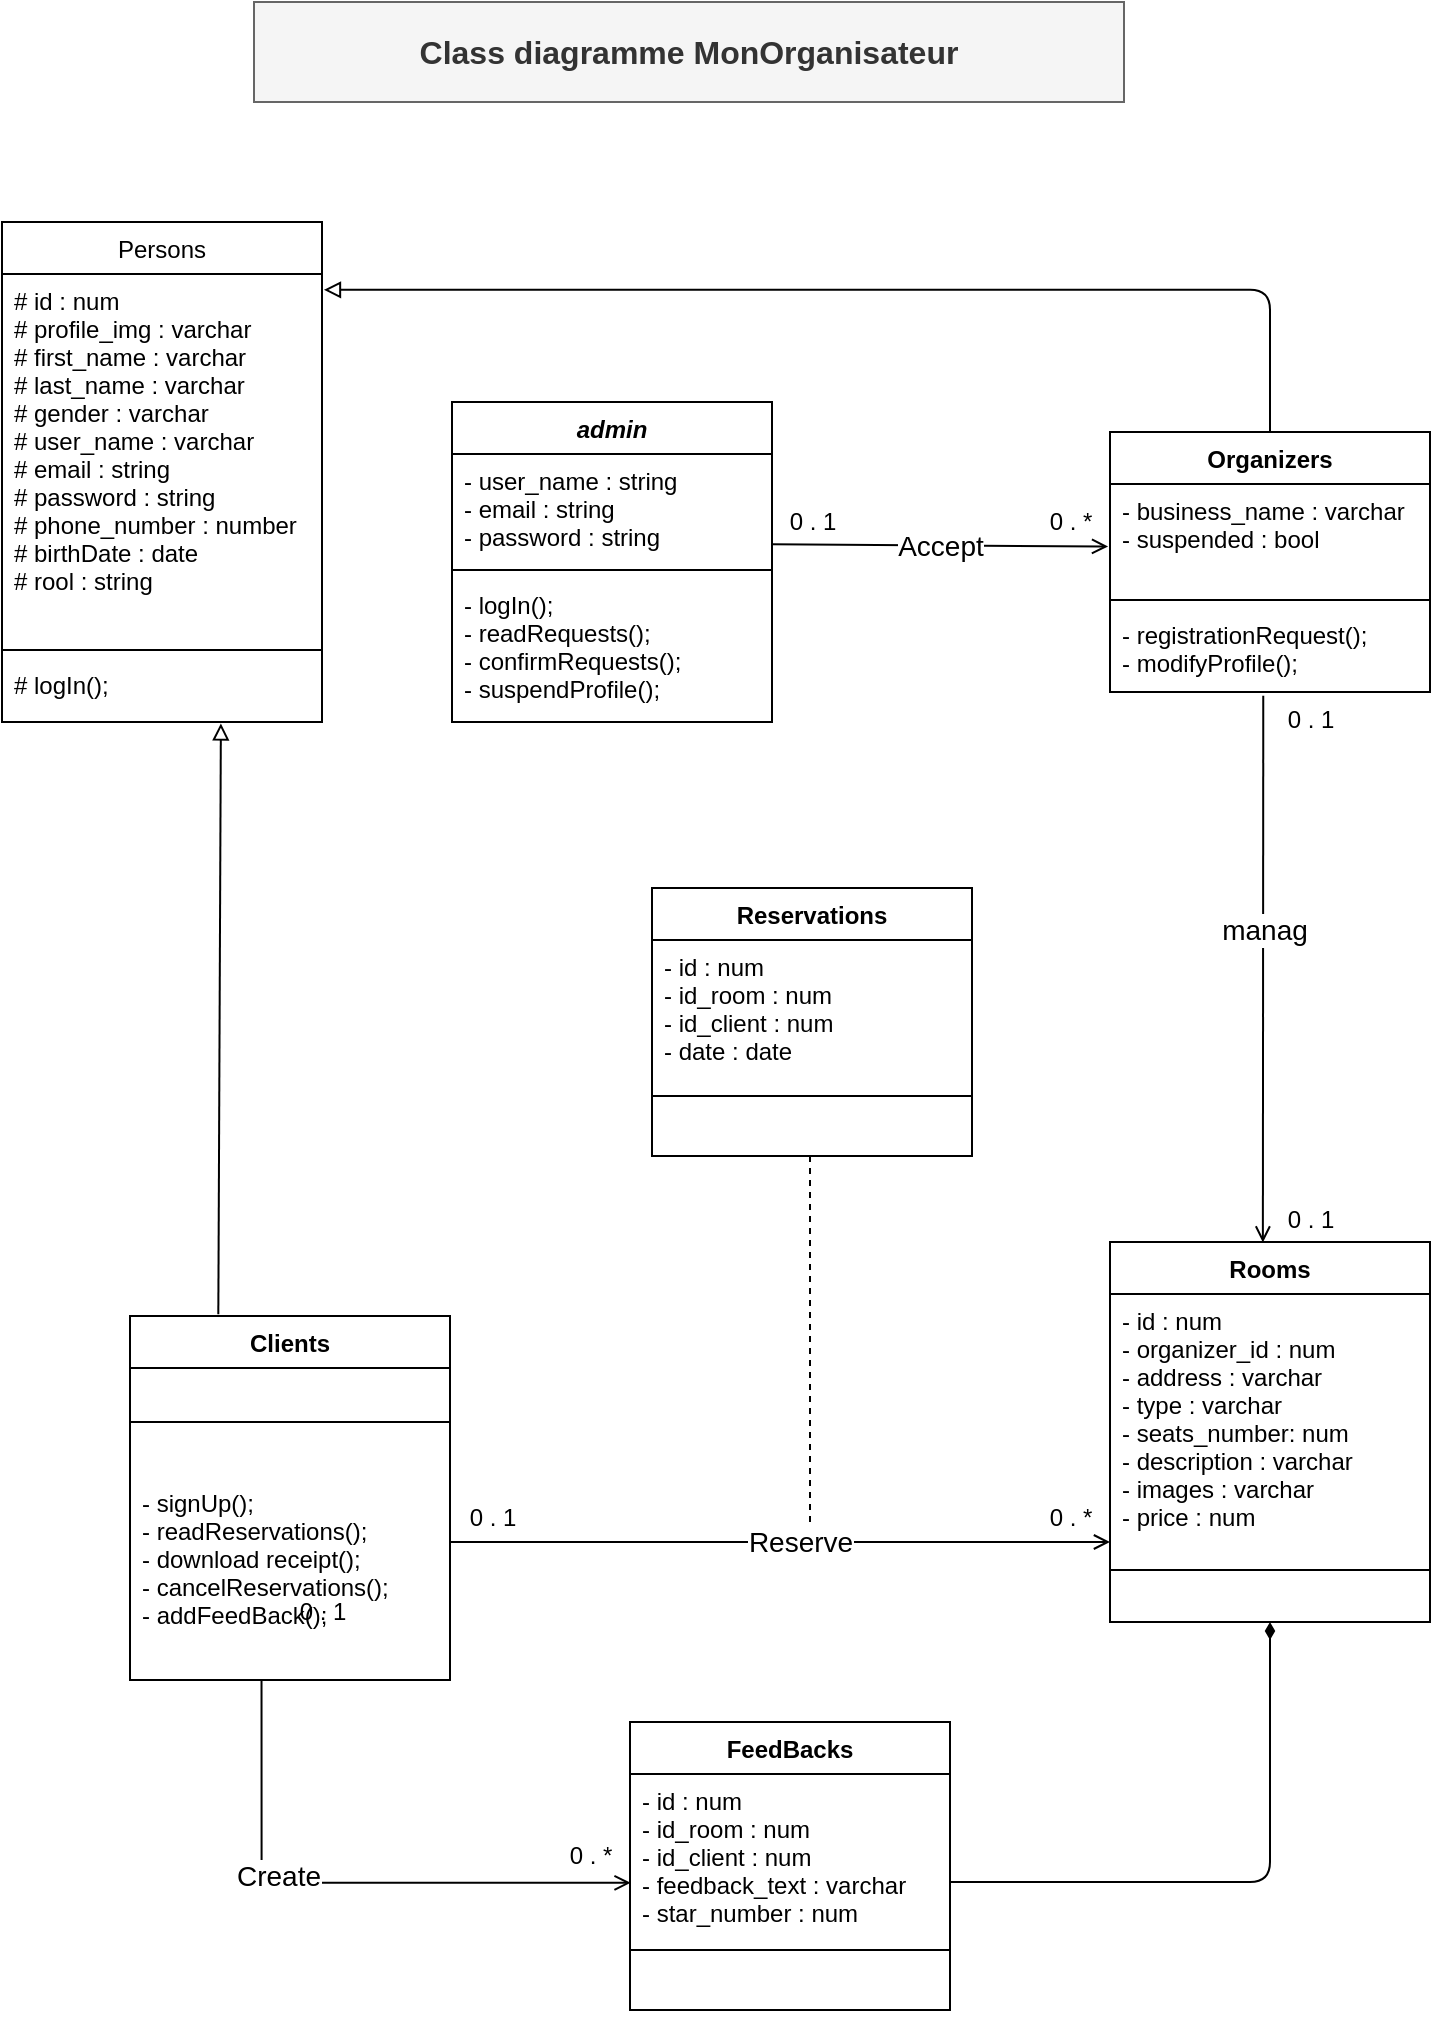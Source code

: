 <mxfile>
    <diagram id="C5RBs43oDa-KdzZeNtuy" name="Page-1">
        <mxGraphModel dx="535" dy="478" grid="1" gridSize="10" guides="1" tooltips="1" connect="1" arrows="1" fold="1" page="1" pageScale="1" pageWidth="827" pageHeight="1169" background="none" math="0" shadow="0">
            <root>
                <mxCell id="WIyWlLk6GJQsqaUBKTNV-0"/>
                <mxCell id="WIyWlLk6GJQsqaUBKTNV-1" parent="WIyWlLk6GJQsqaUBKTNV-0"/>
                <mxCell id="11" value="Accept" style="edgeStyle=none;html=1;entryX=-0.006;entryY=0.579;entryDx=0;entryDy=0;entryPerimeter=0;fontSize=14;endArrow=open;endFill=0;exitX=0.998;exitY=0.836;exitDx=0;exitDy=0;exitPerimeter=0;" parent="WIyWlLk6GJQsqaUBKTNV-1" source="zkfFHV4jXpPFQw0GAbJ--3" target="hnSqmG0Yy7BRk4eY8sw1-3" edge="1">
                    <mxGeometry relative="1" as="geometry"/>
                </mxCell>
                <mxCell id="zkfFHV4jXpPFQw0GAbJ--0" value="admin" style="swimlane;fontStyle=3;align=center;verticalAlign=top;childLayout=stackLayout;horizontal=1;startSize=26;horizontalStack=0;resizeParent=1;resizeLast=0;collapsible=1;marginBottom=0;rounded=0;shadow=0;strokeWidth=1;" parent="WIyWlLk6GJQsqaUBKTNV-1" vertex="1">
                    <mxGeometry x="295" y="220" width="160" height="160" as="geometry">
                        <mxRectangle x="230" y="140" width="160" height="26" as="alternateBounds"/>
                    </mxGeometry>
                </mxCell>
                <mxCell id="zkfFHV4jXpPFQw0GAbJ--3" value="- user_name : string&#10;- email : string &#10;- password : string" style="text;align=left;verticalAlign=top;spacingLeft=4;spacingRight=4;overflow=hidden;rotatable=0;points=[[0,0.5],[1,0.5]];portConstraint=eastwest;rounded=0;shadow=0;html=0;" parent="zkfFHV4jXpPFQw0GAbJ--0" vertex="1">
                    <mxGeometry y="26" width="160" height="54" as="geometry"/>
                </mxCell>
                <mxCell id="zkfFHV4jXpPFQw0GAbJ--4" value="" style="line;html=1;strokeWidth=1;align=left;verticalAlign=middle;spacingTop=-1;spacingLeft=3;spacingRight=3;rotatable=0;labelPosition=right;points=[];portConstraint=eastwest;" parent="zkfFHV4jXpPFQw0GAbJ--0" vertex="1">
                    <mxGeometry y="80" width="160" height="8" as="geometry"/>
                </mxCell>
                <mxCell id="hnSqmG0Yy7BRk4eY8sw1-14" value="- logIn();&#10;- readRequests();&#10;- confirmRequests();&#10;- suspendProfile();" style="text;align=left;verticalAlign=top;spacingLeft=4;spacingRight=4;overflow=hidden;rotatable=0;points=[[0,0.5],[1,0.5]];portConstraint=eastwest;" parent="zkfFHV4jXpPFQw0GAbJ--0" vertex="1">
                    <mxGeometry y="88" width="160" height="62" as="geometry"/>
                </mxCell>
                <mxCell id="zkfFHV4jXpPFQw0GAbJ--6" value="Clients" style="swimlane;fontStyle=1;align=center;verticalAlign=top;childLayout=stackLayout;horizontal=1;startSize=26;horizontalStack=0;resizeParent=1;resizeLast=0;collapsible=1;marginBottom=0;rounded=0;shadow=0;strokeWidth=1;" parent="WIyWlLk6GJQsqaUBKTNV-1" vertex="1">
                    <mxGeometry x="134" y="677" width="160" height="182" as="geometry">
                        <mxRectangle x="130" y="380" width="160" height="26" as="alternateBounds"/>
                    </mxGeometry>
                </mxCell>
                <mxCell id="zkfFHV4jXpPFQw0GAbJ--9" value="" style="line;html=1;strokeWidth=1;align=left;verticalAlign=middle;spacingTop=-1;spacingLeft=3;spacingRight=3;rotatable=0;labelPosition=right;points=[];portConstraint=eastwest;" parent="zkfFHV4jXpPFQw0GAbJ--6" vertex="1">
                    <mxGeometry y="26" width="160" height="54" as="geometry"/>
                </mxCell>
                <mxCell id="zkfFHV4jXpPFQw0GAbJ--11" value="- signUp();&#10;- readReservations();&#10;- download receipt();&#10;- cancelReservations();&#10;- addFeedBack();" style="text;align=left;verticalAlign=top;spacingLeft=4;spacingRight=4;overflow=hidden;rotatable=0;points=[[0,0.5],[1,0.5]];portConstraint=eastwest;" parent="zkfFHV4jXpPFQw0GAbJ--6" vertex="1">
                    <mxGeometry y="80" width="160" height="102" as="geometry"/>
                </mxCell>
                <mxCell id="zkfFHV4jXpPFQw0GAbJ--17" value="Rooms" style="swimlane;fontStyle=1;align=center;verticalAlign=top;childLayout=stackLayout;horizontal=1;startSize=26;horizontalStack=0;resizeParent=1;resizeLast=0;collapsible=1;marginBottom=0;rounded=0;shadow=0;strokeWidth=1;" parent="WIyWlLk6GJQsqaUBKTNV-1" vertex="1">
                    <mxGeometry x="624" y="640" width="160" height="190" as="geometry">
                        <mxRectangle x="550" y="140" width="160" height="26" as="alternateBounds"/>
                    </mxGeometry>
                </mxCell>
                <mxCell id="zkfFHV4jXpPFQw0GAbJ--20" value="- id : num&#10;- organizer_id : num&#10;- address : varchar&#10;- type : varchar&#10;- seats_number: num&#10;- description : varchar&#10;- images : varchar&#10;- price : num" style="text;align=left;verticalAlign=top;spacingLeft=4;spacingRight=4;overflow=hidden;rotatable=0;points=[[0,0.5],[1,0.5]];portConstraint=eastwest;rounded=0;shadow=0;html=0;" parent="zkfFHV4jXpPFQw0GAbJ--17" vertex="1">
                    <mxGeometry y="26" width="160" height="134" as="geometry"/>
                </mxCell>
                <mxCell id="zkfFHV4jXpPFQw0GAbJ--23" value="" style="line;html=1;strokeWidth=1;align=left;verticalAlign=middle;spacingTop=-1;spacingLeft=3;spacingRight=3;rotatable=0;labelPosition=right;points=[];portConstraint=eastwest;" parent="zkfFHV4jXpPFQw0GAbJ--17" vertex="1">
                    <mxGeometry y="160" width="160" height="8" as="geometry"/>
                </mxCell>
                <mxCell id="hnSqmG0Yy7BRk4eY8sw1-23" value="&lt;font style=&quot;font-size: 14px&quot;&gt;manag&lt;/font&gt;" style="rounded=0;orthogonalLoop=1;jettySize=auto;html=1;entryX=0.309;entryY=0.001;entryDx=0;entryDy=0;endArrow=open;endFill=0;entryPerimeter=0;exitX=0.479;exitY=1.045;exitDx=0;exitDy=0;exitPerimeter=0;" parent="WIyWlLk6GJQsqaUBKTNV-1" source="hnSqmG0Yy7BRk4eY8sw1-6" edge="1">
                    <mxGeometry x="-0.143" relative="1" as="geometry">
                        <mxPoint as="offset"/>
                        <mxPoint x="702.12" y="449.98" as="sourcePoint"/>
                        <mxPoint x="700.44" y="640.214" as="targetPoint"/>
                    </mxGeometry>
                </mxCell>
                <mxCell id="25" style="edgeStyle=orthogonalEdgeStyle;html=1;entryX=1.006;entryY=0.043;entryDx=0;entryDy=0;entryPerimeter=0;fontSize=14;endArrow=block;endFill=0;" parent="WIyWlLk6GJQsqaUBKTNV-1" source="hnSqmG0Yy7BRk4eY8sw1-2" target="17" edge="1">
                    <mxGeometry relative="1" as="geometry">
                        <Array as="points">
                            <mxPoint x="704" y="164"/>
                        </Array>
                    </mxGeometry>
                </mxCell>
                <mxCell id="hnSqmG0Yy7BRk4eY8sw1-2" value="Organizers" style="swimlane;fontStyle=1;align=center;verticalAlign=top;childLayout=stackLayout;horizontal=1;startSize=26;horizontalStack=0;resizeParent=1;resizeLast=0;collapsible=1;marginBottom=0;rounded=0;shadow=0;strokeWidth=1;" parent="WIyWlLk6GJQsqaUBKTNV-1" vertex="1">
                    <mxGeometry x="624" y="235" width="160" height="130" as="geometry">
                        <mxRectangle x="130" y="380" width="160" height="26" as="alternateBounds"/>
                    </mxGeometry>
                </mxCell>
                <mxCell id="hnSqmG0Yy7BRk4eY8sw1-3" value="- business_name : varchar&#10;- suspended : bool&#10;" style="text;align=left;verticalAlign=top;spacingLeft=4;spacingRight=4;overflow=hidden;rotatable=0;points=[[0,0.5],[1,0.5]];portConstraint=eastwest;" parent="hnSqmG0Yy7BRk4eY8sw1-2" vertex="1">
                    <mxGeometry y="26" width="160" height="54" as="geometry"/>
                </mxCell>
                <mxCell id="hnSqmG0Yy7BRk4eY8sw1-5" value="" style="line;html=1;strokeWidth=1;align=left;verticalAlign=middle;spacingTop=-1;spacingLeft=3;spacingRight=3;rotatable=0;labelPosition=right;points=[];portConstraint=eastwest;" parent="hnSqmG0Yy7BRk4eY8sw1-2" vertex="1">
                    <mxGeometry y="80" width="160" height="8" as="geometry"/>
                </mxCell>
                <mxCell id="hnSqmG0Yy7BRk4eY8sw1-6" value="- registrationRequest();&#10;- modifyProfile();" style="text;align=left;verticalAlign=top;spacingLeft=4;spacingRight=4;overflow=hidden;rotatable=0;points=[[0,0.5],[1,0.5]];portConstraint=eastwest;fontStyle=0" parent="hnSqmG0Yy7BRk4eY8sw1-2" vertex="1">
                    <mxGeometry y="88" width="160" height="42" as="geometry"/>
                </mxCell>
                <mxCell id="hnSqmG0Yy7BRk4eY8sw1-31" value="0 . 1" style="text;html=1;align=center;verticalAlign=middle;resizable=0;points=[];autosize=1;strokeColor=none;fillColor=none;" parent="WIyWlLk6GJQsqaUBKTNV-1" vertex="1">
                    <mxGeometry x="704" y="369" width="40" height="20" as="geometry"/>
                </mxCell>
                <mxCell id="0Lztt-GUsqqOhuTnTzYa-19" style="edgeStyle=orthogonalEdgeStyle;rounded=0;orthogonalLoop=1;jettySize=auto;html=1;endArrow=none;endFill=0;dashed=1;" parent="WIyWlLk6GJQsqaUBKTNV-1" source="0Lztt-GUsqqOhuTnTzYa-0" edge="1">
                    <mxGeometry relative="1" as="geometry">
                        <mxPoint x="474" y="790" as="targetPoint"/>
                        <Array as="points">
                            <mxPoint x="474" y="750"/>
                        </Array>
                    </mxGeometry>
                </mxCell>
                <mxCell id="0Lztt-GUsqqOhuTnTzYa-0" value="Reservations" style="swimlane;fontStyle=1;align=center;verticalAlign=top;childLayout=stackLayout;horizontal=1;startSize=26;horizontalStack=0;resizeParent=1;resizeParentMax=0;resizeLast=0;collapsible=1;marginBottom=0;" parent="WIyWlLk6GJQsqaUBKTNV-1" vertex="1">
                    <mxGeometry x="395" y="463" width="160" height="134" as="geometry"/>
                </mxCell>
                <mxCell id="0Lztt-GUsqqOhuTnTzYa-1" value="- id : num&#10;- id_room : num&#10;- id_client : num&#10;- date : date" style="text;strokeColor=none;fillColor=none;align=left;verticalAlign=top;spacingLeft=4;spacingRight=4;overflow=hidden;rotatable=0;points=[[0,0.5],[1,0.5]];portConstraint=eastwest;" parent="0Lztt-GUsqqOhuTnTzYa-0" vertex="1">
                    <mxGeometry y="26" width="160" height="74" as="geometry"/>
                </mxCell>
                <mxCell id="0Lztt-GUsqqOhuTnTzYa-2" value="" style="line;strokeWidth=1;fillColor=none;align=left;verticalAlign=middle;spacingTop=-1;spacingLeft=3;spacingRight=3;rotatable=0;labelPosition=right;points=[];portConstraint=eastwest;" parent="0Lztt-GUsqqOhuTnTzYa-0" vertex="1">
                    <mxGeometry y="100" width="160" height="8" as="geometry"/>
                </mxCell>
                <mxCell id="0Lztt-GUsqqOhuTnTzYa-3" value="  " style="text;strokeColor=none;fillColor=none;align=left;verticalAlign=top;spacingLeft=4;spacingRight=4;overflow=hidden;rotatable=0;points=[[0,0.5],[1,0.5]];portConstraint=eastwest;" parent="0Lztt-GUsqqOhuTnTzYa-0" vertex="1">
                    <mxGeometry y="108" width="160" height="26" as="geometry"/>
                </mxCell>
                <mxCell id="0Lztt-GUsqqOhuTnTzYa-16" value="&lt;font style=&quot;font-size: 14px&quot;&gt;Reserve&lt;/font&gt;" style="edgeStyle=orthogonalEdgeStyle;rounded=0;orthogonalLoop=1;jettySize=auto;html=1;endArrow=open;endFill=0;exitX=1;exitY=0.5;exitDx=0;exitDy=0;" parent="WIyWlLk6GJQsqaUBKTNV-1" source="zkfFHV4jXpPFQw0GAbJ--11" edge="1">
                    <mxGeometry x="0.11" relative="1" as="geometry">
                        <mxPoint x="624" y="790" as="targetPoint"/>
                        <mxPoint x="214" y="620" as="sourcePoint"/>
                        <Array as="points">
                            <mxPoint x="294" y="790"/>
                            <mxPoint x="624" y="790"/>
                        </Array>
                        <mxPoint as="offset"/>
                    </mxGeometry>
                </mxCell>
                <mxCell id="0Lztt-GUsqqOhuTnTzYa-25" value="0 . *" style="text;html=1;align=center;verticalAlign=middle;resizable=0;points=[];autosize=1;strokeColor=none;fillColor=none;" parent="WIyWlLk6GJQsqaUBKTNV-1" vertex="1">
                    <mxGeometry x="584" y="768" width="40" height="20" as="geometry"/>
                </mxCell>
                <mxCell id="0Lztt-GUsqqOhuTnTzYa-29" value="0 . 1" style="text;html=1;align=center;verticalAlign=middle;resizable=0;points=[];autosize=1;strokeColor=none;fillColor=none;" parent="WIyWlLk6GJQsqaUBKTNV-1" vertex="1">
                    <mxGeometry x="704" y="619" width="40" height="20" as="geometry"/>
                </mxCell>
                <mxCell id="EMp324s8wfC5n-Xx8XAB-0" value="&lt;font style=&quot;font-size: 16px&quot;&gt;&lt;b&gt;Class diagramme MonOrganisateur&lt;/b&gt;&lt;/font&gt;" style="text;html=1;strokeColor=#666666;fillColor=#f5f5f5;align=center;verticalAlign=middle;whiteSpace=wrap;rounded=0;fontColor=#333333;" parent="WIyWlLk6GJQsqaUBKTNV-1" vertex="1">
                    <mxGeometry x="196" y="20" width="435" height="50" as="geometry"/>
                </mxCell>
                <mxCell id="0" value="FeedBacks" style="swimlane;fontStyle=1;align=center;verticalAlign=top;childLayout=stackLayout;horizontal=1;startSize=26;horizontalStack=0;resizeParent=1;resizeParentMax=0;resizeLast=0;collapsible=1;marginBottom=0;" parent="WIyWlLk6GJQsqaUBKTNV-1" vertex="1">
                    <mxGeometry x="384" y="880" width="160" height="144" as="geometry"/>
                </mxCell>
                <mxCell id="1" value="- id : num&#10;- id_room : num&#10;- id_client : num&#10;- feedback_text : varchar&#10;- star_number : num" style="text;strokeColor=none;fillColor=none;align=left;verticalAlign=top;spacingLeft=4;spacingRight=4;overflow=hidden;rotatable=0;points=[[0,0.5],[1,0.5]];portConstraint=eastwest;" parent="0" vertex="1">
                    <mxGeometry y="26" width="160" height="84" as="geometry"/>
                </mxCell>
                <mxCell id="2" value="" style="line;strokeWidth=1;fillColor=none;align=left;verticalAlign=middle;spacingTop=-1;spacingLeft=3;spacingRight=3;rotatable=0;labelPosition=right;points=[];portConstraint=eastwest;" parent="0" vertex="1">
                    <mxGeometry y="110" width="160" height="8" as="geometry"/>
                </mxCell>
                <mxCell id="3" value="  " style="text;strokeColor=none;fillColor=none;align=left;verticalAlign=top;spacingLeft=4;spacingRight=4;overflow=hidden;rotatable=0;points=[[0,0.5],[1,0.5]];portConstraint=eastwest;" parent="0" vertex="1">
                    <mxGeometry y="118" width="160" height="26" as="geometry"/>
                </mxCell>
                <mxCell id="5" style="edgeStyle=orthogonalEdgeStyle;html=1;entryX=0.002;entryY=0.648;entryDx=0;entryDy=0;entryPerimeter=0;endArrow=open;endFill=0;exitX=0.411;exitY=0.996;exitDx=0;exitDy=0;exitPerimeter=0;" parent="WIyWlLk6GJQsqaUBKTNV-1" source="zkfFHV4jXpPFQw0GAbJ--11" target="1" edge="1">
                    <mxGeometry relative="1" as="geometry">
                        <mxPoint x="200" y="860" as="sourcePoint"/>
                    </mxGeometry>
                </mxCell>
                <mxCell id="6" value="&lt;font style=&quot;font-size: 14px&quot;&gt;Create&lt;/font&gt;" style="edgeLabel;html=1;align=center;verticalAlign=middle;resizable=0;points=[];" parent="5" vertex="1" connectable="0">
                    <mxGeometry x="-0.235" y="4" relative="1" as="geometry">
                        <mxPoint as="offset"/>
                    </mxGeometry>
                </mxCell>
                <mxCell id="7" value="0 . 1" style="text;html=1;align=center;verticalAlign=middle;resizable=0;points=[];autosize=1;strokeColor=none;fillColor=none;" parent="WIyWlLk6GJQsqaUBKTNV-1" vertex="1">
                    <mxGeometry x="210" y="815" width="40" height="20" as="geometry"/>
                </mxCell>
                <mxCell id="8" value="0 . *" style="text;html=1;align=center;verticalAlign=middle;resizable=0;points=[];autosize=1;strokeColor=none;fillColor=none;" parent="WIyWlLk6GJQsqaUBKTNV-1" vertex="1">
                    <mxGeometry x="344" y="937" width="40" height="20" as="geometry"/>
                </mxCell>
                <mxCell id="9" style="edgeStyle=orthogonalEdgeStyle;html=1;entryX=0.5;entryY=1;entryDx=0;entryDy=0;fontSize=14;endArrow=diamondThin;endFill=1;" parent="WIyWlLk6GJQsqaUBKTNV-1" source="1" target="zkfFHV4jXpPFQw0GAbJ--17" edge="1">
                    <mxGeometry relative="1" as="geometry">
                        <Array as="points">
                            <mxPoint x="704" y="960"/>
                        </Array>
                    </mxGeometry>
                </mxCell>
                <mxCell id="10" value="0 . 1" style="text;html=1;align=center;verticalAlign=middle;resizable=0;points=[];autosize=1;strokeColor=none;fillColor=none;" parent="WIyWlLk6GJQsqaUBKTNV-1" vertex="1">
                    <mxGeometry x="295" y="768" width="40" height="20" as="geometry"/>
                </mxCell>
                <mxCell id="16" value="Persons" style="swimlane;fontStyle=0;align=center;verticalAlign=top;childLayout=stackLayout;horizontal=1;startSize=26;horizontalStack=0;resizeParent=1;resizeLast=0;collapsible=1;marginBottom=0;rounded=0;shadow=0;strokeWidth=1;" parent="WIyWlLk6GJQsqaUBKTNV-1" vertex="1">
                    <mxGeometry x="70" y="130" width="160" height="250" as="geometry">
                        <mxRectangle x="130" y="380" width="160" height="26" as="alternateBounds"/>
                    </mxGeometry>
                </mxCell>
                <mxCell id="17" value="# id : num&#10;# profile_img : varchar&#10;# first_name : varchar&#10;# last_name : varchar&#10;# gender : varchar&#10;# user_name : varchar&#10;# email : string&#10;# password : string&#10;# phone_number : number &#10;# birthDate : date&#10;# rool : string" style="text;align=left;verticalAlign=top;spacingLeft=4;spacingRight=4;overflow=hidden;rotatable=0;points=[[0,0.5],[1,0.5]];portConstraint=eastwest;rounded=0;shadow=0;html=0;" parent="16" vertex="1">
                    <mxGeometry y="26" width="160" height="184" as="geometry"/>
                </mxCell>
                <mxCell id="18" value="" style="line;html=1;strokeWidth=1;align=left;verticalAlign=middle;spacingTop=-1;spacingLeft=3;spacingRight=3;rotatable=0;labelPosition=right;points=[];portConstraint=eastwest;" parent="16" vertex="1">
                    <mxGeometry y="210" width="160" height="8" as="geometry"/>
                </mxCell>
                <mxCell id="19" value="# logIn();" style="text;align=left;verticalAlign=top;spacingLeft=4;spacingRight=4;overflow=hidden;rotatable=0;points=[[0,0.5],[1,0.5]];portConstraint=eastwest;" parent="16" vertex="1">
                    <mxGeometry y="218" width="160" height="32" as="geometry"/>
                </mxCell>
                <mxCell id="20" value="0 . *" style="text;html=1;align=center;verticalAlign=middle;resizable=0;points=[];autosize=1;strokeColor=none;fillColor=none;" parent="WIyWlLk6GJQsqaUBKTNV-1" vertex="1">
                    <mxGeometry x="584" y="270" width="40" height="20" as="geometry"/>
                </mxCell>
                <mxCell id="21" value="0 . 1" style="text;html=1;align=center;verticalAlign=middle;resizable=0;points=[];autosize=1;strokeColor=none;fillColor=none;" parent="WIyWlLk6GJQsqaUBKTNV-1" vertex="1">
                    <mxGeometry x="455" y="270" width="40" height="20" as="geometry"/>
                </mxCell>
                <mxCell id="24" style="html=1;fontSize=14;endArrow=block;endFill=0;exitX=0.276;exitY=-0.005;exitDx=0;exitDy=0;exitPerimeter=0;entryX=0.684;entryY=1.022;entryDx=0;entryDy=0;entryPerimeter=0;" parent="WIyWlLk6GJQsqaUBKTNV-1" source="zkfFHV4jXpPFQw0GAbJ--6" target="19" edge="1">
                    <mxGeometry relative="1" as="geometry">
                        <mxPoint x="124" y="383" as="targetPoint"/>
                    </mxGeometry>
                </mxCell>
            </root>
        </mxGraphModel>
    </diagram>
</mxfile>